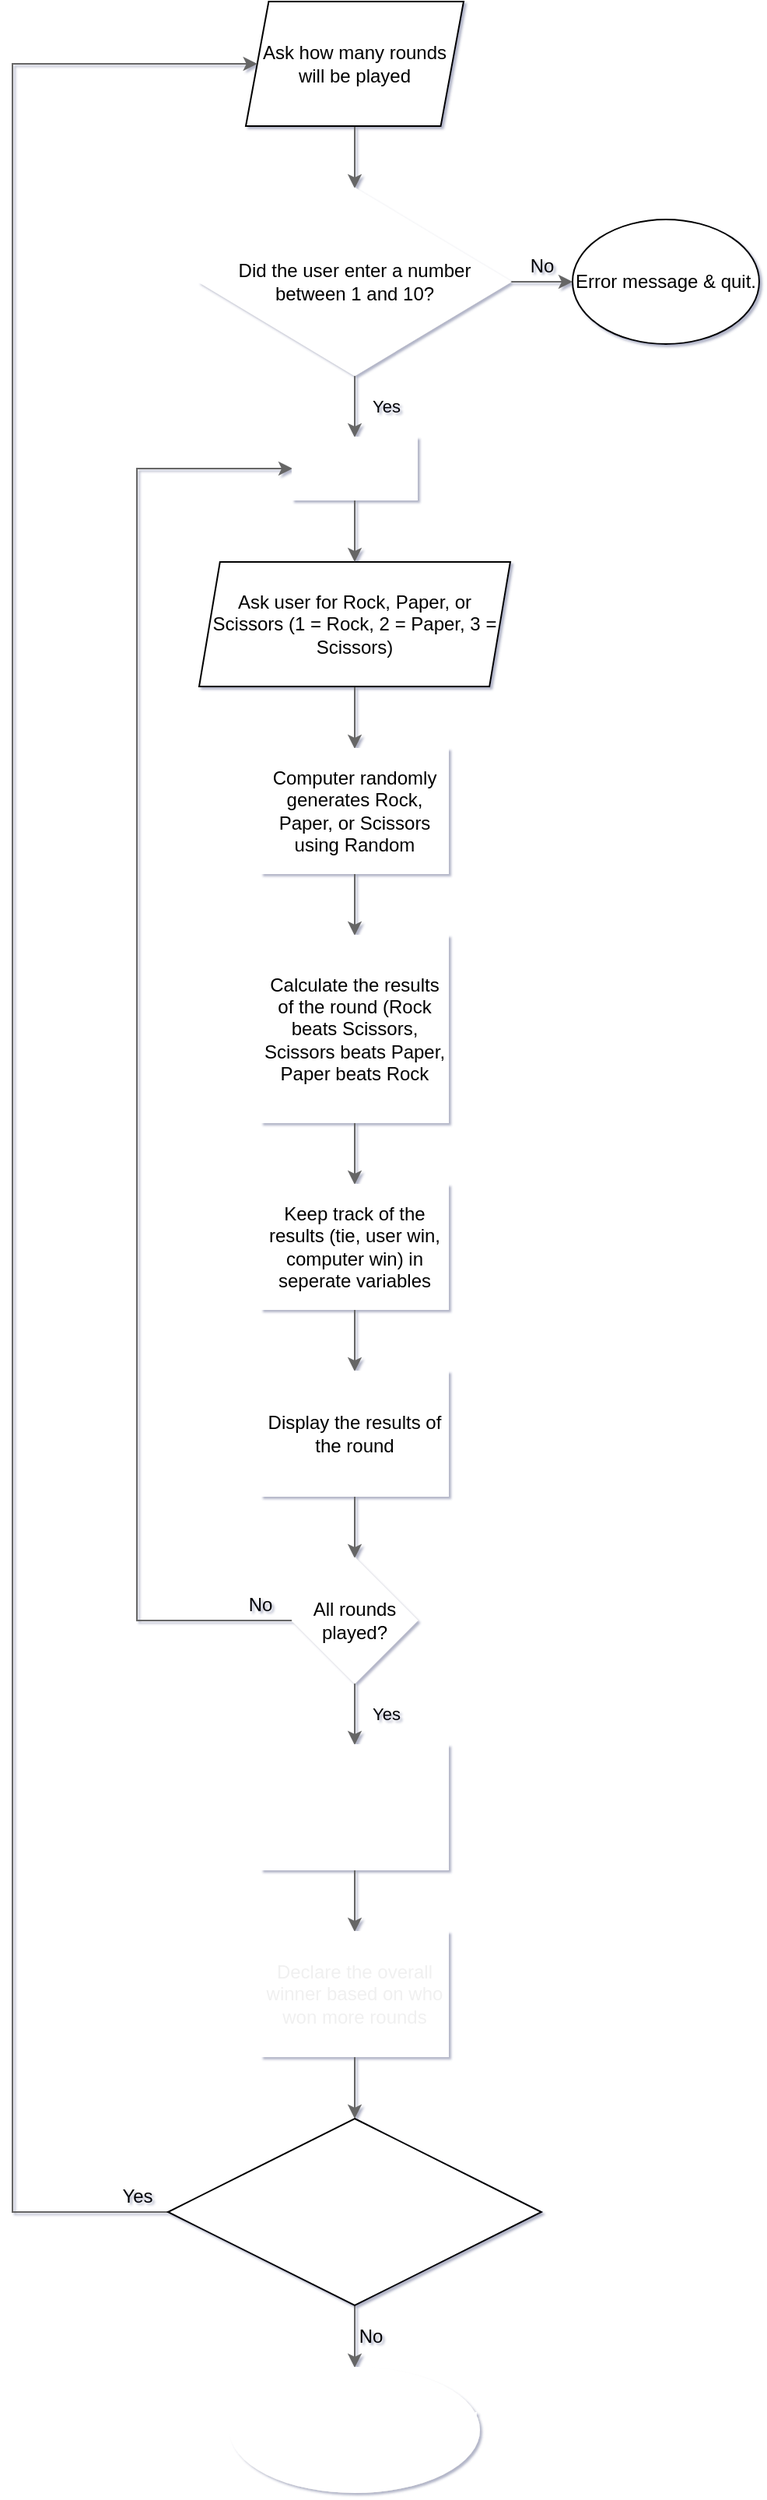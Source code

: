 <mxfile version="11.1.4" type="device"><diagram id="JMc3ufq8WtJhckiJ1k9q" name="Page-1"><mxGraphModel dx="1426" dy="907" grid="1" gridSize="10" guides="1" tooltips="1" connect="1" arrows="1" fold="1" page="1" pageScale="1" pageWidth="850" pageHeight="1100" background="#ffffff" math="0" shadow="1"><root><mxCell id="0"/><mxCell id="1" parent="0"/><mxCell id="i6Msuz3WSkgCkmYR_tL8-7" style="edgeStyle=orthogonalEdgeStyle;rounded=0;orthogonalLoop=1;jettySize=auto;html=1;exitX=0.5;exitY=1;exitDx=0;exitDy=0;entryX=0.5;entryY=0;entryDx=0;entryDy=0;fillColor=#f5f5f5;strokeColor=#666666;" edge="1" parent="1" source="i6Msuz3WSkgCkmYR_tL8-1" target="i6Msuz3WSkgCkmYR_tL8-22"><mxGeometry relative="1" as="geometry"><mxPoint x="400" y="160" as="targetPoint"/></mxGeometry></mxCell><mxCell id="i6Msuz3WSkgCkmYR_tL8-1" value="&lt;font style=&quot;font-size: 12px&quot;&gt;Ask how many rounds will be played&lt;/font&gt;" style="shape=parallelogram;perimeter=parallelogramPerimeter;whiteSpace=wrap;html=1;size=0.105;" vertex="1" parent="1"><mxGeometry x="330" width="140" height="80" as="geometry"/></mxCell><mxCell id="i6Msuz3WSkgCkmYR_tL8-6" style="edgeStyle=orthogonalEdgeStyle;rounded=0;orthogonalLoop=1;jettySize=auto;html=1;exitX=1;exitY=0.5;exitDx=0;exitDy=0;entryX=0;entryY=0.5;entryDx=0;entryDy=0;fillColor=#f5f5f5;strokeColor=#666666;" edge="1" parent="1" source="i6Msuz3WSkgCkmYR_tL8-22" target="i6Msuz3WSkgCkmYR_tL8-4"><mxGeometry relative="1" as="geometry"><mxPoint x="440" y="200" as="sourcePoint"/></mxGeometry></mxCell><mxCell id="i6Msuz3WSkgCkmYR_tL8-8" value="No" style="text;html=1;resizable=0;points=[];align=center;verticalAlign=middle;labelBackgroundColor=none;fontStyle=0;fontColor=#000000;" vertex="1" connectable="0" parent="i6Msuz3WSkgCkmYR_tL8-6"><mxGeometry x="-0.025" y="2" relative="1" as="geometry"><mxPoint y="-8" as="offset"/></mxGeometry></mxCell><mxCell id="i6Msuz3WSkgCkmYR_tL8-11" value="Yes" style="edgeStyle=orthogonalEdgeStyle;rounded=0;orthogonalLoop=1;jettySize=auto;html=1;exitX=0.5;exitY=1;exitDx=0;exitDy=0;entryX=0.5;entryY=0;entryDx=0;entryDy=0;fillColor=#f5f5f5;strokeColor=#666666;labelBackgroundColor=none;fontColor=#000000;" edge="1" parent="1" source="i6Msuz3WSkgCkmYR_tL8-22" target="i6Msuz3WSkgCkmYR_tL8-39"><mxGeometry y="20" relative="1" as="geometry"><mxPoint x="400" y="240" as="sourcePoint"/><mxPoint x="360" y="260" as="targetPoint"/><mxPoint as="offset"/></mxGeometry></mxCell><mxCell id="i6Msuz3WSkgCkmYR_tL8-4" value="Error message &amp;amp; quit." style="ellipse;whiteSpace=wrap;html=1;" vertex="1" parent="1"><mxGeometry x="540" y="140" width="120" height="80" as="geometry"/></mxCell><mxCell id="i6Msuz3WSkgCkmYR_tL8-16" style="edgeStyle=orthogonalEdgeStyle;rounded=0;orthogonalLoop=1;jettySize=auto;html=1;exitX=0.5;exitY=1;exitDx=0;exitDy=0;fillColor=#f5f5f5;strokeColor=#666666;" edge="1" parent="1" source="i6Msuz3WSkgCkmYR_tL8-10" target="i6Msuz3WSkgCkmYR_tL8-15"><mxGeometry relative="1" as="geometry"/></mxCell><mxCell id="i6Msuz3WSkgCkmYR_tL8-10" value="Ask user for Rock, Paper, or Scissors (1 = Rock, 2 = Paper, 3 = Scissors)" style="shape=parallelogram;perimeter=parallelogramPerimeter;whiteSpace=wrap;html=1;labelBackgroundColor=none;size=0.067;" vertex="1" parent="1"><mxGeometry x="300" y="360" width="200" height="80" as="geometry"/></mxCell><mxCell id="i6Msuz3WSkgCkmYR_tL8-18" style="edgeStyle=orthogonalEdgeStyle;rounded=0;orthogonalLoop=1;jettySize=auto;html=1;exitX=0.5;exitY=1;exitDx=0;exitDy=0;entryX=0.5;entryY=0;entryDx=0;entryDy=0;fillColor=#f5f5f5;strokeColor=#666666;" edge="1" parent="1" source="i6Msuz3WSkgCkmYR_tL8-15" target="i6Msuz3WSkgCkmYR_tL8-24"><mxGeometry relative="1" as="geometry"><mxPoint x="400" y="760" as="targetPoint"/></mxGeometry></mxCell><mxCell id="i6Msuz3WSkgCkmYR_tL8-15" value="Computer randomly generates Rock, Paper, or Scissors using Random" style="rounded=0;whiteSpace=wrap;html=1;labelBackgroundColor=none;strokeColor=#FFFFFF;" vertex="1" parent="1"><mxGeometry x="340" y="480" width="120" height="80" as="geometry"/></mxCell><mxCell id="i6Msuz3WSkgCkmYR_tL8-22" value="&lt;span style=&quot;white-space: normal&quot;&gt;Did the user enter a number between 1 and 10?&lt;/span&gt;" style="rhombus;whiteSpace=wrap;html=1;labelBackgroundColor=none;strokeColor=#FFFFFF;" vertex="1" parent="1"><mxGeometry x="300" y="120" width="200" height="120" as="geometry"/></mxCell><mxCell id="i6Msuz3WSkgCkmYR_tL8-27" style="edgeStyle=orthogonalEdgeStyle;rounded=0;orthogonalLoop=1;jettySize=auto;html=1;exitX=0.5;exitY=1;exitDx=0;exitDy=0;entryX=0.5;entryY=0;entryDx=0;entryDy=0;fillColor=#f5f5f5;strokeColor=#666666;" edge="1" parent="1" source="i6Msuz3WSkgCkmYR_tL8-24" target="i6Msuz3WSkgCkmYR_tL8-28"><mxGeometry relative="1" as="geometry"><mxPoint x="400" y="760" as="targetPoint"/></mxGeometry></mxCell><mxCell id="i6Msuz3WSkgCkmYR_tL8-24" value="Calculate the results of the round (Rock beats Scissors, Scissors beats Paper, Paper beats Rock" style="rounded=0;whiteSpace=wrap;html=1;labelBackgroundColor=none;strokeColor=#FFFFFF;" vertex="1" parent="1"><mxGeometry x="340" y="600" width="120" height="120" as="geometry"/></mxCell><mxCell id="i6Msuz3WSkgCkmYR_tL8-30" style="edgeStyle=orthogonalEdgeStyle;rounded=0;orthogonalLoop=1;jettySize=auto;html=1;exitX=0.5;exitY=1;exitDx=0;exitDy=0;entryX=0.5;entryY=0;entryDx=0;entryDy=0;fillColor=#f5f5f5;strokeColor=#666666;" edge="1" parent="1" source="i6Msuz3WSkgCkmYR_tL8-28" target="i6Msuz3WSkgCkmYR_tL8-29"><mxGeometry relative="1" as="geometry"/></mxCell><mxCell id="i6Msuz3WSkgCkmYR_tL8-28" value="Keep track of the results (tie, user win, computer win) in seperate variables" style="rounded=0;whiteSpace=wrap;html=1;labelBackgroundColor=none;strokeColor=#FFFFFF;" vertex="1" parent="1"><mxGeometry x="340" y="760" width="120" height="80" as="geometry"/></mxCell><mxCell id="i6Msuz3WSkgCkmYR_tL8-34" style="edgeStyle=orthogonalEdgeStyle;rounded=0;orthogonalLoop=1;jettySize=auto;html=1;exitX=0.5;exitY=1;exitDx=0;exitDy=0;entryX=0.5;entryY=0;entryDx=0;entryDy=0;fillColor=#f5f5f5;strokeColor=#666666;" edge="1" parent="1" source="i6Msuz3WSkgCkmYR_tL8-29" target="i6Msuz3WSkgCkmYR_tL8-33"><mxGeometry relative="1" as="geometry"/></mxCell><mxCell id="i6Msuz3WSkgCkmYR_tL8-29" value="Display the results of the round" style="rounded=0;whiteSpace=wrap;html=1;labelBackgroundColor=none;strokeColor=#FFFFFF;" vertex="1" parent="1"><mxGeometry x="340" y="880" width="120" height="80" as="geometry"/></mxCell><mxCell id="i6Msuz3WSkgCkmYR_tL8-35" style="edgeStyle=orthogonalEdgeStyle;rounded=0;orthogonalLoop=1;jettySize=auto;html=1;exitX=0;exitY=0.5;exitDx=0;exitDy=0;entryX=0;entryY=0.5;entryDx=0;entryDy=0;fillColor=#f5f5f5;strokeColor=#666666;" edge="1" parent="1" source="i6Msuz3WSkgCkmYR_tL8-33" target="i6Msuz3WSkgCkmYR_tL8-39"><mxGeometry relative="1" as="geometry"><mxPoint x="260" y="440" as="targetPoint"/><Array as="points"><mxPoint x="260" y="1040"/><mxPoint x="260" y="300"/></Array></mxGeometry></mxCell><mxCell id="i6Msuz3WSkgCkmYR_tL8-36" value="No" style="text;html=1;resizable=0;points=[];align=center;verticalAlign=middle;labelBackgroundColor=none;fontColor=#000000;" vertex="1" connectable="0" parent="i6Msuz3WSkgCkmYR_tL8-35"><mxGeometry x="-0.923" relative="1" as="geometry"><mxPoint x="15" y="-10" as="offset"/></mxGeometry></mxCell><mxCell id="i6Msuz3WSkgCkmYR_tL8-45" value="&lt;font&gt;Yes&lt;br&gt;&lt;/font&gt;" style="edgeStyle=orthogonalEdgeStyle;rounded=0;orthogonalLoop=1;jettySize=auto;html=1;exitX=0.5;exitY=1;exitDx=0;exitDy=0;entryX=0.5;entryY=0;entryDx=0;entryDy=0;fontColor=#000000;fillColor=#f5f5f5;strokeColor=#666666;labelBackgroundColor=none;" edge="1" parent="1" source="i6Msuz3WSkgCkmYR_tL8-33" target="i6Msuz3WSkgCkmYR_tL8-44"><mxGeometry y="20" relative="1" as="geometry"><mxPoint as="offset"/></mxGeometry></mxCell><mxCell id="i6Msuz3WSkgCkmYR_tL8-33" value="All rounds played?" style="rhombus;whiteSpace=wrap;html=1;labelBackgroundColor=none;strokeColor=#FFFFFF;" vertex="1" parent="1"><mxGeometry x="360" y="1000" width="80" height="80" as="geometry"/></mxCell><mxCell id="i6Msuz3WSkgCkmYR_tL8-42" style="edgeStyle=orthogonalEdgeStyle;rounded=0;orthogonalLoop=1;jettySize=auto;html=1;exitX=0.5;exitY=1;exitDx=0;exitDy=0;entryX=0.5;entryY=0;entryDx=0;entryDy=0;fontColor=#000000;fillColor=#f5f5f5;strokeColor=#666666;" edge="1" parent="1" source="i6Msuz3WSkgCkmYR_tL8-39" target="i6Msuz3WSkgCkmYR_tL8-10"><mxGeometry relative="1" as="geometry"/></mxCell><mxCell id="i6Msuz3WSkgCkmYR_tL8-39" value="&lt;font color=&quot;#ffffff&quot;&gt;New round!&lt;/font&gt;" style="rounded=0;whiteSpace=wrap;html=1;labelBackgroundColor=none;strokeColor=#FFFFFF;fontColor=#000000;" vertex="1" parent="1"><mxGeometry x="360" y="280" width="80" height="40" as="geometry"/></mxCell><mxCell id="i6Msuz3WSkgCkmYR_tL8-48" style="edgeStyle=orthogonalEdgeStyle;rounded=0;orthogonalLoop=1;jettySize=auto;html=1;exitX=0.5;exitY=1;exitDx=0;exitDy=0;entryX=0.5;entryY=0;entryDx=0;entryDy=0;fontColor=#000000;fillColor=#f5f5f5;strokeColor=#666666;" edge="1" parent="1" source="i6Msuz3WSkgCkmYR_tL8-44" target="i6Msuz3WSkgCkmYR_tL8-46"><mxGeometry relative="1" as="geometry"/></mxCell><mxCell id="i6Msuz3WSkgCkmYR_tL8-44" value="&lt;font color=&quot;#ffffff&quot;&gt;Print out the total number of ties, user wins, and computer wins&lt;/font&gt;" style="rounded=0;whiteSpace=wrap;html=1;labelBackgroundColor=none;strokeColor=#FFFFFF;fontColor=#000000;" vertex="1" parent="1"><mxGeometry x="340" y="1120" width="120" height="80" as="geometry"/></mxCell><mxCell id="i6Msuz3WSkgCkmYR_tL8-51" style="edgeStyle=orthogonalEdgeStyle;rounded=0;orthogonalLoop=1;jettySize=auto;html=1;exitX=0.5;exitY=1;exitDx=0;exitDy=0;entryX=0.5;entryY=0;entryDx=0;entryDy=0;fontColor=#000000;fillColor=#f5f5f5;strokeColor=#666666;" edge="1" parent="1" source="i6Msuz3WSkgCkmYR_tL8-46" target="i6Msuz3WSkgCkmYR_tL8-50"><mxGeometry relative="1" as="geometry"/></mxCell><mxCell id="i6Msuz3WSkgCkmYR_tL8-46" value="&lt;span style=&quot;color: rgb(240 , 240 , 240) ; text-align: left&quot;&gt;Declare the overall winner based on who won more rounds&lt;/span&gt;" style="rounded=0;whiteSpace=wrap;html=1;labelBackgroundColor=none;strokeColor=#FFFFFF;fontColor=#000000;" vertex="1" parent="1"><mxGeometry x="340" y="1240" width="120" height="80" as="geometry"/></mxCell><mxCell id="i6Msuz3WSkgCkmYR_tL8-53" style="edgeStyle=orthogonalEdgeStyle;rounded=0;orthogonalLoop=1;jettySize=auto;html=1;exitX=0;exitY=0.5;exitDx=0;exitDy=0;fontColor=#000000;entryX=0;entryY=0.5;entryDx=0;entryDy=0;fillColor=#f5f5f5;strokeColor=#666666;" edge="1" parent="1" source="i6Msuz3WSkgCkmYR_tL8-50" target="i6Msuz3WSkgCkmYR_tL8-1"><mxGeometry relative="1" as="geometry"><mxPoint x="160" y="40" as="targetPoint"/><Array as="points"><mxPoint x="180" y="1420"/><mxPoint x="180" y="40"/></Array></mxGeometry></mxCell><mxCell id="i6Msuz3WSkgCkmYR_tL8-54" value="Yes" style="text;html=1;resizable=0;points=[];align=center;verticalAlign=middle;labelBackgroundColor=none;fontColor=#000000;" vertex="1" connectable="0" parent="i6Msuz3WSkgCkmYR_tL8-53"><mxGeometry x="-0.973" y="1" relative="1" as="geometry"><mxPoint x="2" y="-11" as="offset"/></mxGeometry></mxCell><mxCell id="i6Msuz3WSkgCkmYR_tL8-56" style="edgeStyle=orthogonalEdgeStyle;rounded=0;orthogonalLoop=1;jettySize=auto;html=1;exitX=0.5;exitY=1;exitDx=0;exitDy=0;entryX=0.5;entryY=0;entryDx=0;entryDy=0;fontColor=#FFFFFF;fillColor=#f5f5f5;strokeColor=#666666;" edge="1" parent="1" source="i6Msuz3WSkgCkmYR_tL8-50" target="i6Msuz3WSkgCkmYR_tL8-55"><mxGeometry relative="1" as="geometry"/></mxCell><mxCell id="i6Msuz3WSkgCkmYR_tL8-57" value="No" style="text;html=1;resizable=0;points=[];align=center;verticalAlign=middle;labelBackgroundColor=none;fontColor=#000000;" vertex="1" connectable="0" parent="i6Msuz3WSkgCkmYR_tL8-56"><mxGeometry x="-0.05" y="1" relative="1" as="geometry"><mxPoint x="9" y="1" as="offset"/></mxGeometry></mxCell><mxCell id="i6Msuz3WSkgCkmYR_tL8-50" value="&lt;font color=&quot;#ffffff&quot;&gt;Ask the user if they'd like to play again&lt;/font&gt;" style="rhombus;whiteSpace=wrap;html=1;labelBackgroundColor=none;" vertex="1" parent="1"><mxGeometry x="280" y="1360" width="240" height="120" as="geometry"/></mxCell><mxCell id="i6Msuz3WSkgCkmYR_tL8-55" value="Print out &quot;Thanks for playing!&quot; and exit the program" style="ellipse;whiteSpace=wrap;html=1;labelBackgroundColor=none;strokeColor=#FFFFFF;fontColor=#FFFFFF;" vertex="1" parent="1"><mxGeometry x="320" y="1520" width="160" height="80" as="geometry"/></mxCell></root></mxGraphModel></diagram></mxfile>